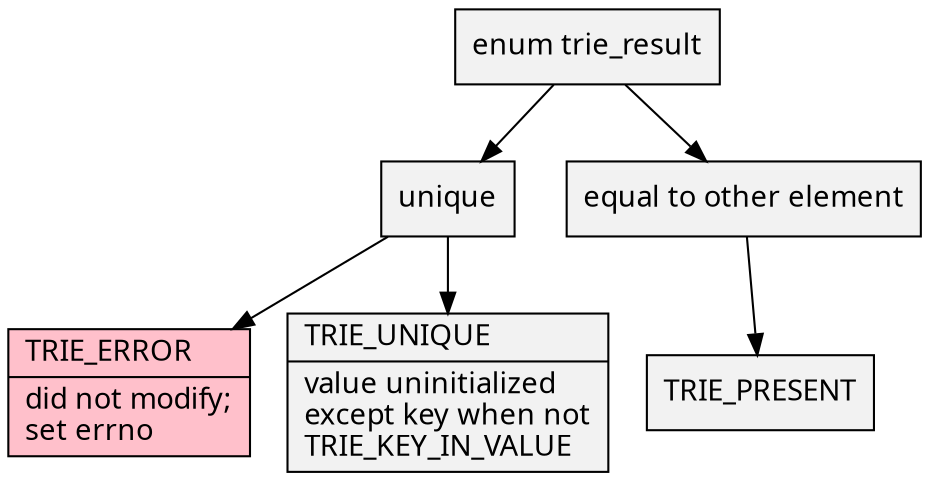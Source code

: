 digraph {
	graph [truecolor=true, bgcolor=transparent, fontname = "modern"];
	node [shape=record, style=filled, fillcolor="Grey95", fontname="modern"];
	edge [fontname="modern"];
	put [label="enum trie_result"];
	put -> unique;
	unique -> error;
	unique -> grow;
	put -> equal;
	equal -> yield;
	error [label="{TRIE_ERROR\l|did not modify;\lset errno\l}", fillcolor="Pink"];
	equal [label="{equal to other element}"];
	grow [label="{TRIE_UNIQUE\l|value uninitialized\lexcept key when not\lTRIE\_KEY\_IN\_VALUE\l}"];
	yield [label="TRIE_PRESENT"];
}
